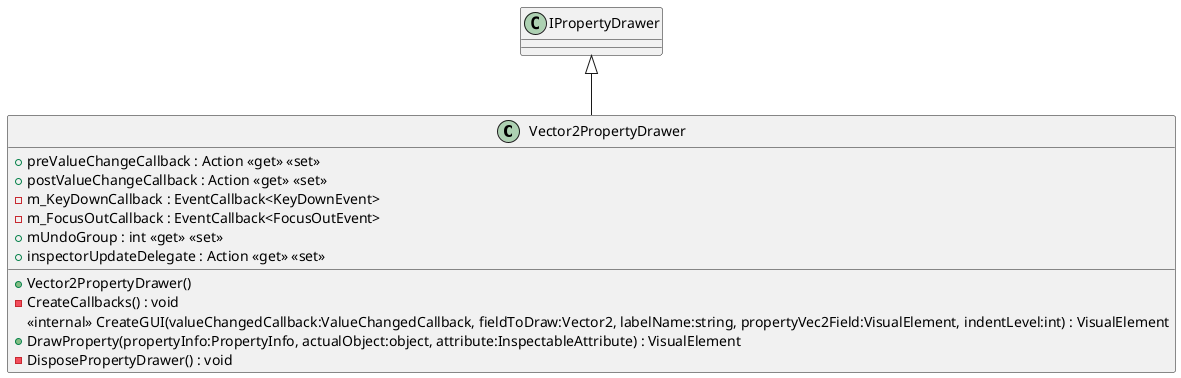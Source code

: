 @startuml
class Vector2PropertyDrawer {
    + preValueChangeCallback : Action <<get>> <<set>>
    + postValueChangeCallback : Action <<get>> <<set>>
    - m_KeyDownCallback : EventCallback<KeyDownEvent>
    - m_FocusOutCallback : EventCallback<FocusOutEvent>
    + mUndoGroup : int <<get>> <<set>>
    + Vector2PropertyDrawer()
    - CreateCallbacks() : void
    <<internal>> CreateGUI(valueChangedCallback:ValueChangedCallback, fieldToDraw:Vector2, labelName:string, propertyVec2Field:VisualElement, indentLevel:int) : VisualElement
    + inspectorUpdateDelegate : Action <<get>> <<set>>
    + DrawProperty(propertyInfo:PropertyInfo, actualObject:object, attribute:InspectableAttribute) : VisualElement
    - DisposePropertyDrawer() : void
}
IPropertyDrawer <|-- Vector2PropertyDrawer
@enduml
